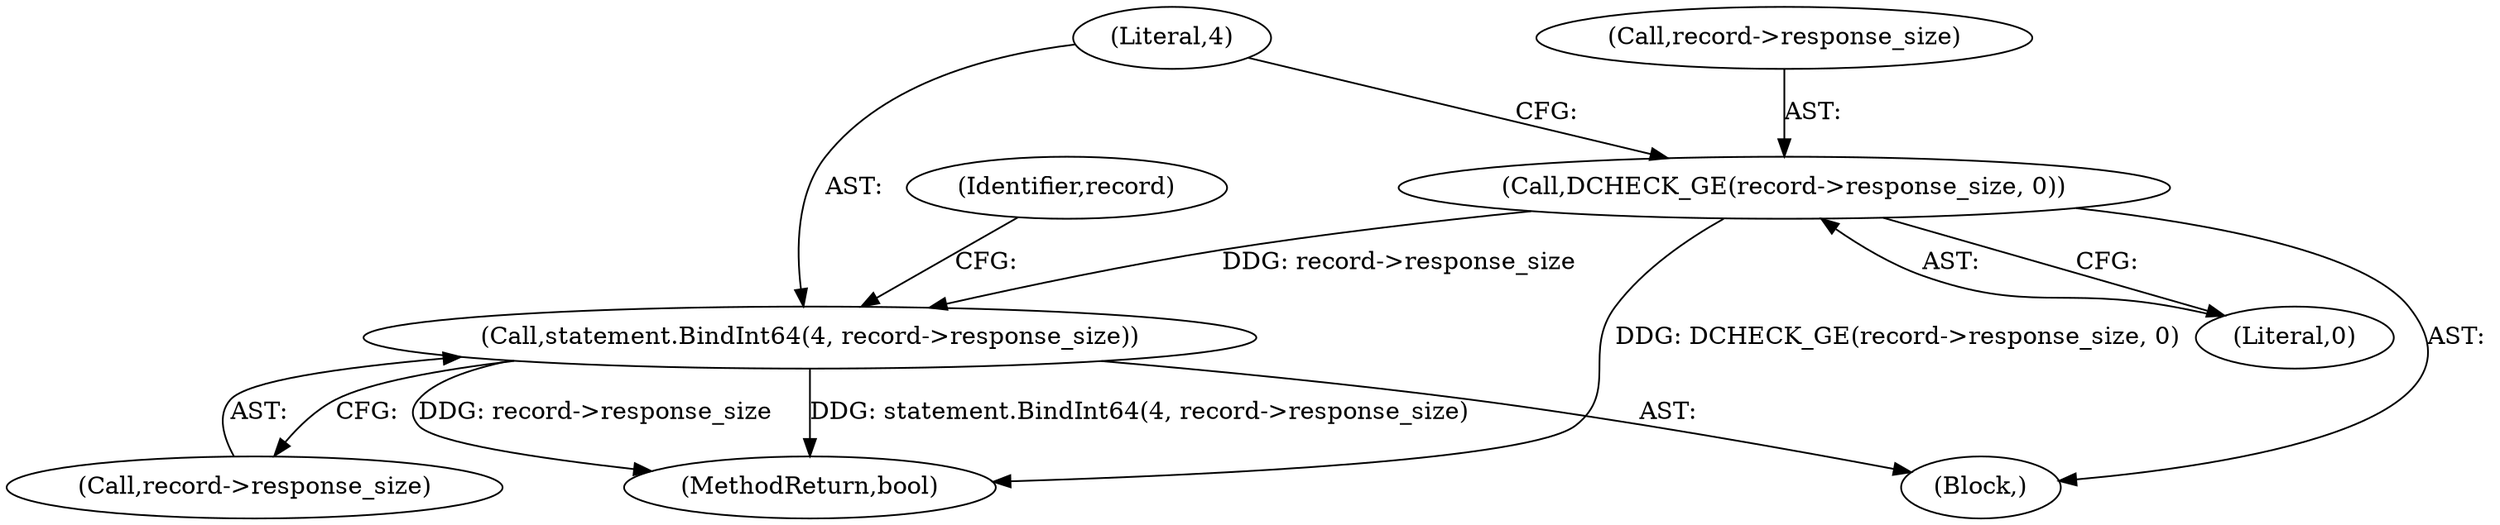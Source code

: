 digraph "0_Chrome_04aaacb936a08d70862d6d9d7e8354721ae46be8_12@pointer" {
"1000132" [label="(Call,DCHECK_GE(record->response_size, 0))"];
"1000137" [label="(Call,statement.BindInt64(4, record->response_size))"];
"1000102" [label="(Block,)"];
"1000144" [label="(Identifier,record)"];
"1000133" [label="(Call,record->response_size)"];
"1000132" [label="(Call,DCHECK_GE(record->response_size, 0))"];
"1000154" [label="(MethodReturn,bool)"];
"1000137" [label="(Call,statement.BindInt64(4, record->response_size))"];
"1000139" [label="(Call,record->response_size)"];
"1000138" [label="(Literal,4)"];
"1000136" [label="(Literal,0)"];
"1000132" -> "1000102"  [label="AST: "];
"1000132" -> "1000136"  [label="CFG: "];
"1000133" -> "1000132"  [label="AST: "];
"1000136" -> "1000132"  [label="AST: "];
"1000138" -> "1000132"  [label="CFG: "];
"1000132" -> "1000154"  [label="DDG: DCHECK_GE(record->response_size, 0)"];
"1000132" -> "1000137"  [label="DDG: record->response_size"];
"1000137" -> "1000102"  [label="AST: "];
"1000137" -> "1000139"  [label="CFG: "];
"1000138" -> "1000137"  [label="AST: "];
"1000139" -> "1000137"  [label="AST: "];
"1000144" -> "1000137"  [label="CFG: "];
"1000137" -> "1000154"  [label="DDG: record->response_size"];
"1000137" -> "1000154"  [label="DDG: statement.BindInt64(4, record->response_size)"];
}
